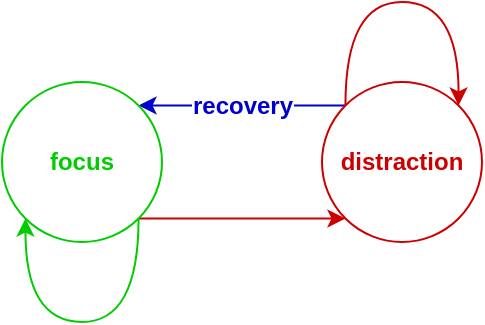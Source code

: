 <mxfile version="12.2.2" type="device" pages="1"><diagram id="ry6uQ8Igtxp1R8SeGeVI" name="Page-1"><mxGraphModel dx="1408" dy="829" grid="1" gridSize="10" guides="1" tooltips="1" connect="1" arrows="1" fold="1" page="1" pageScale="1" pageWidth="850" pageHeight="1100" math="0" shadow="0"><root><mxCell id="0"/><mxCell id="1" parent="0"/><mxCell id="bjGhApNS6Az9-qAeKSAa-3" value="recovery" style="edgeStyle=orthogonalEdgeStyle;rounded=0;orthogonalLoop=1;jettySize=auto;html=1;exitX=0;exitY=0;exitDx=0;exitDy=0;entryX=1;entryY=0;entryDx=0;entryDy=0;strokeColor=#0000CC;fontColor=#0000CC;fontStyle=1;fontSize=12;" edge="1" parent="1" source="bjGhApNS6Az9-qAeKSAa-1" target="bjGhApNS6Az9-qAeKSAa-2"><mxGeometry relative="1" as="geometry"/></mxCell><mxCell id="bjGhApNS6Az9-qAeKSAa-1" value="distraction" style="ellipse;whiteSpace=wrap;html=1;aspect=fixed;fontColor=#CC0000;strokeColor=#CC0000;fontStyle=1" vertex="1" parent="1"><mxGeometry x="200" y="80" width="80" height="80" as="geometry"/></mxCell><mxCell id="bjGhApNS6Az9-qAeKSAa-4" style="edgeStyle=orthogonalEdgeStyle;rounded=0;orthogonalLoop=1;jettySize=auto;html=1;entryX=0;entryY=1;entryDx=0;entryDy=0;strokeColor=#CC0000;exitX=1;exitY=1;exitDx=0;exitDy=0;" edge="1" parent="1" source="bjGhApNS6Az9-qAeKSAa-2" target="bjGhApNS6Az9-qAeKSAa-1"><mxGeometry relative="1" as="geometry"><mxPoint x="150" y="180" as="sourcePoint"/></mxGeometry></mxCell><mxCell id="bjGhApNS6Az9-qAeKSAa-2" value="focus" style="ellipse;whiteSpace=wrap;html=1;aspect=fixed;strokeColor=#00CC00;fontColor=#00CC00;fontStyle=1" vertex="1" parent="1"><mxGeometry x="40" y="80" width="80" height="80" as="geometry"/></mxCell><mxCell id="bjGhApNS6Az9-qAeKSAa-6" style="edgeStyle=orthogonalEdgeStyle;orthogonalLoop=1;jettySize=auto;html=1;exitX=1;exitY=1;exitDx=0;exitDy=0;strokeColor=#00CC00;fontColor=#00CC00;entryX=0;entryY=1;entryDx=0;entryDy=0;curved=1;" edge="1" parent="1" source="bjGhApNS6Az9-qAeKSAa-2" target="bjGhApNS6Az9-qAeKSAa-2"><mxGeometry relative="1" as="geometry"><mxPoint x="120" y="170" as="targetPoint"/><Array as="points"><mxPoint x="108" y="200"/><mxPoint x="52" y="200"/></Array></mxGeometry></mxCell><mxCell id="bjGhApNS6Az9-qAeKSAa-13" style="edgeStyle=orthogonalEdgeStyle;comic=0;orthogonalLoop=1;jettySize=auto;html=1;exitX=0;exitY=0;exitDx=0;exitDy=0;entryX=1;entryY=0;entryDx=0;entryDy=0;strokeColor=#CC0000;fontSize=12;fontColor=#CC0000;curved=1;" edge="1" parent="1" source="bjGhApNS6Az9-qAeKSAa-1" target="bjGhApNS6Az9-qAeKSAa-1"><mxGeometry relative="1" as="geometry"><Array as="points"><mxPoint x="212" y="40"/><mxPoint x="268" y="40"/></Array></mxGeometry></mxCell></root></mxGraphModel></diagram></mxfile>